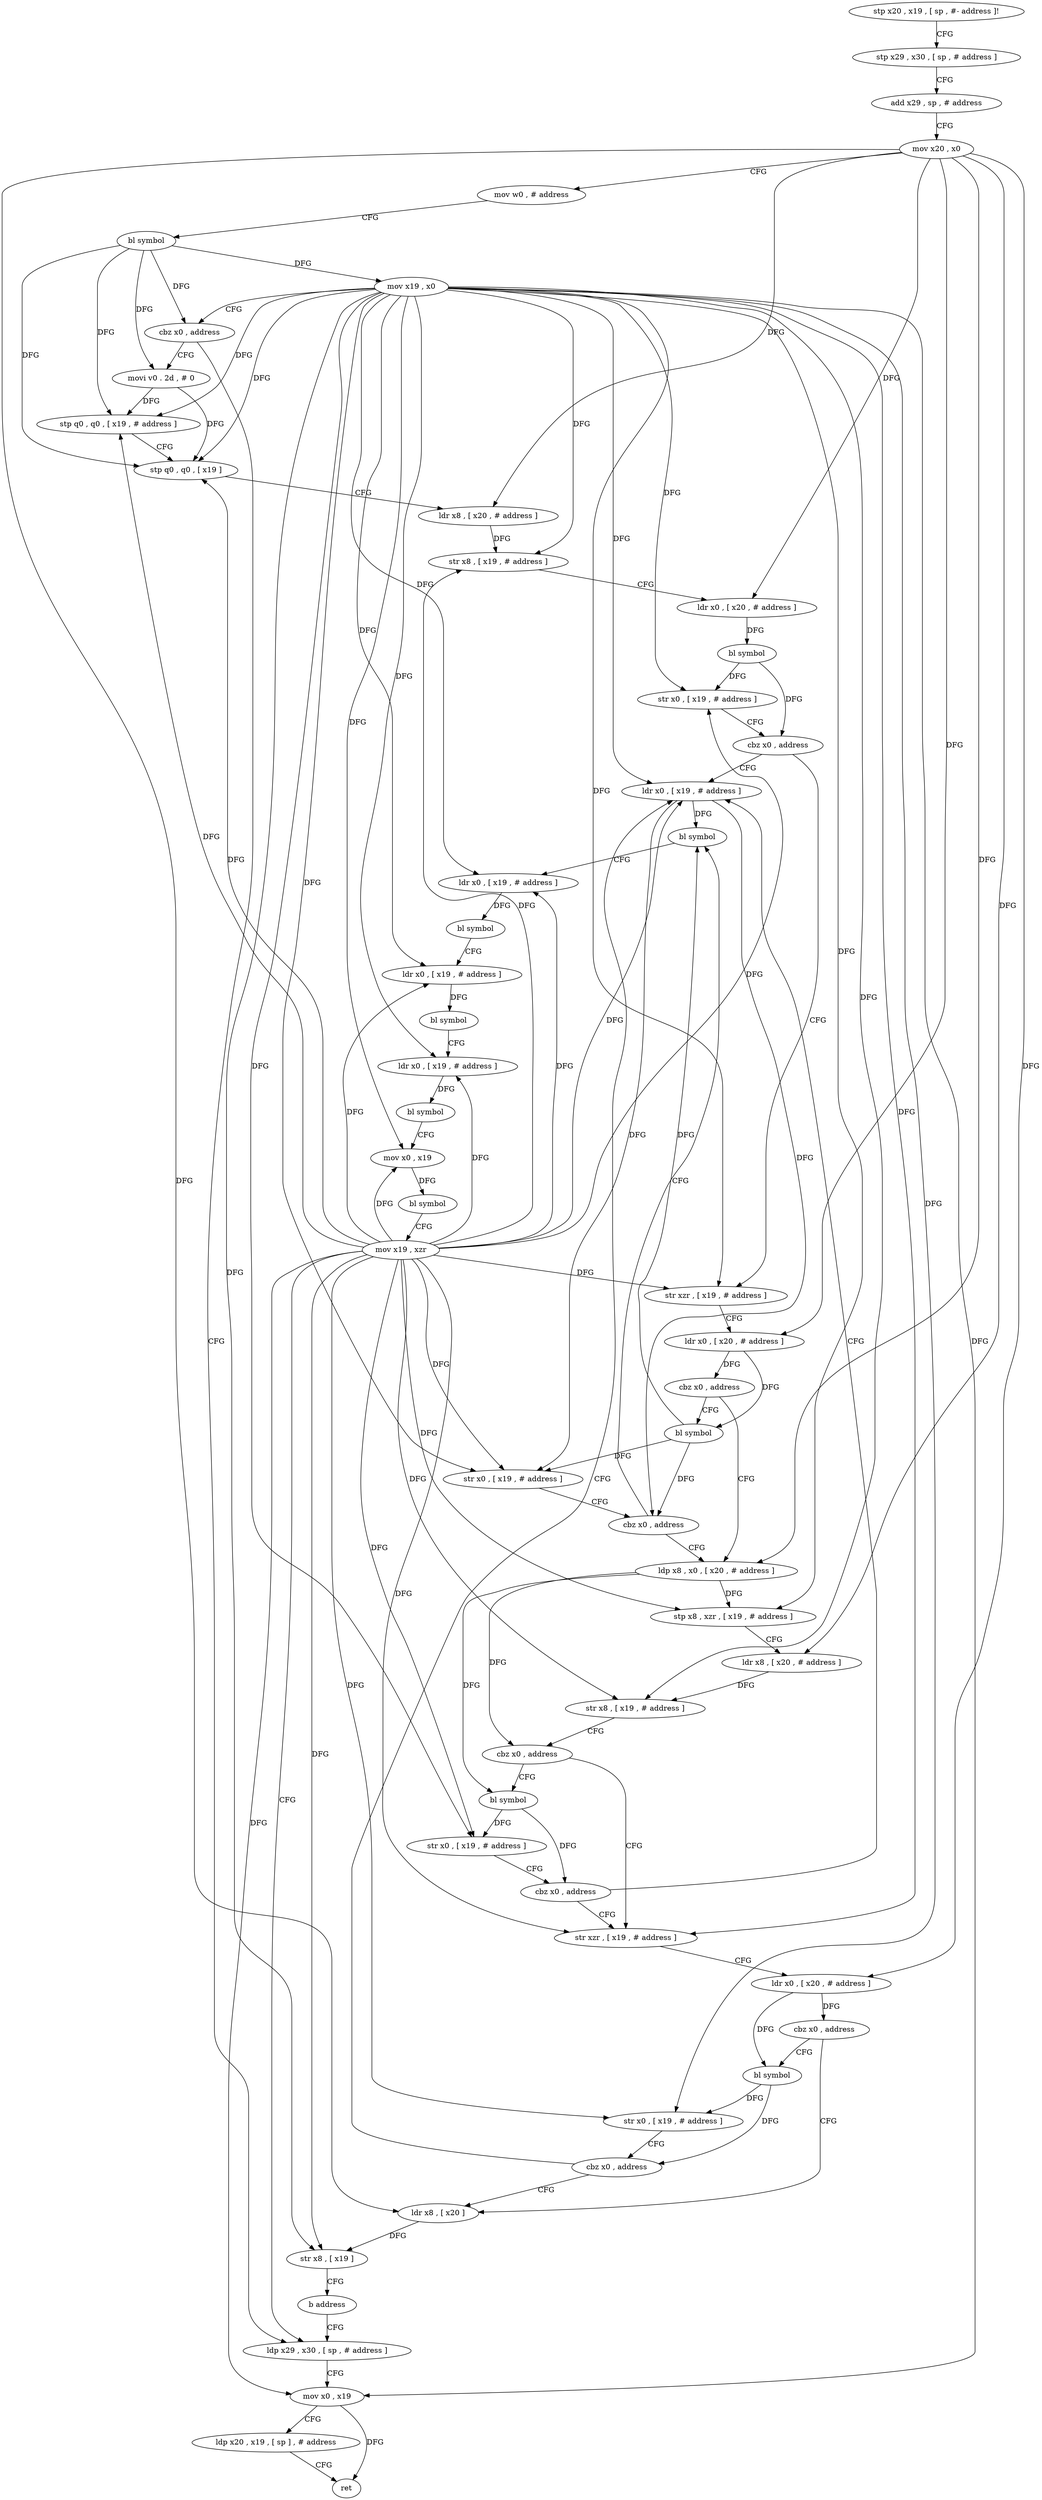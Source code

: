 digraph "func" {
"76588" [label = "stp x20 , x19 , [ sp , #- address ]!" ]
"76592" [label = "stp x29 , x30 , [ sp , # address ]" ]
"76596" [label = "add x29 , sp , # address" ]
"76600" [label = "mov x20 , x0" ]
"76604" [label = "mov w0 , # address" ]
"76608" [label = "bl symbol" ]
"76612" [label = "mov x19 , x0" ]
"76616" [label = "cbz x0 , address" ]
"76792" [label = "ldp x29 , x30 , [ sp , # address ]" ]
"76620" [label = "movi v0 . 2d , # 0" ]
"76796" [label = "mov x0 , x19" ]
"76800" [label = "ldp x20 , x19 , [ sp ] , # address" ]
"76804" [label = "ret" ]
"76624" [label = "stp q0 , q0 , [ x19 , # address ]" ]
"76628" [label = "stp q0 , q0 , [ x19 ]" ]
"76632" [label = "ldr x8 , [ x20 , # address ]" ]
"76636" [label = "str x8 , [ x19 , # address ]" ]
"76640" [label = "ldr x0 , [ x20 , # address ]" ]
"76644" [label = "bl symbol" ]
"76648" [label = "str x0 , [ x19 , # address ]" ]
"76652" [label = "cbz x0 , address" ]
"76748" [label = "ldr x0 , [ x19 , # address ]" ]
"76656" [label = "str xzr , [ x19 , # address ]" ]
"76752" [label = "bl symbol" ]
"76660" [label = "ldr x0 , [ x20 , # address ]" ]
"76664" [label = "cbz x0 , address" ]
"76680" [label = "ldp x8 , x0 , [ x20 , # address ]" ]
"76668" [label = "bl symbol" ]
"76684" [label = "stp x8 , xzr , [ x19 , # address ]" ]
"76688" [label = "ldr x8 , [ x20 , # address ]" ]
"76692" [label = "str x8 , [ x19 , # address ]" ]
"76696" [label = "cbz x0 , address" ]
"76712" [label = "str xzr , [ x19 , # address ]" ]
"76700" [label = "bl symbol" ]
"76672" [label = "str x0 , [ x19 , # address ]" ]
"76676" [label = "cbz x0 , address" ]
"76716" [label = "ldr x0 , [ x20 , # address ]" ]
"76720" [label = "cbz x0 , address" ]
"76736" [label = "ldr x8 , [ x20 ]" ]
"76724" [label = "bl symbol" ]
"76704" [label = "str x0 , [ x19 , # address ]" ]
"76708" [label = "cbz x0 , address" ]
"76756" [label = "ldr x0 , [ x19 , # address ]" ]
"76760" [label = "bl symbol" ]
"76764" [label = "ldr x0 , [ x19 , # address ]" ]
"76768" [label = "bl symbol" ]
"76772" [label = "ldr x0 , [ x19 , # address ]" ]
"76776" [label = "bl symbol" ]
"76780" [label = "mov x0 , x19" ]
"76784" [label = "bl symbol" ]
"76788" [label = "mov x19 , xzr" ]
"76740" [label = "str x8 , [ x19 ]" ]
"76744" [label = "b address" ]
"76728" [label = "str x0 , [ x19 , # address ]" ]
"76732" [label = "cbz x0 , address" ]
"76588" -> "76592" [ label = "CFG" ]
"76592" -> "76596" [ label = "CFG" ]
"76596" -> "76600" [ label = "CFG" ]
"76600" -> "76604" [ label = "CFG" ]
"76600" -> "76632" [ label = "DFG" ]
"76600" -> "76640" [ label = "DFG" ]
"76600" -> "76660" [ label = "DFG" ]
"76600" -> "76680" [ label = "DFG" ]
"76600" -> "76688" [ label = "DFG" ]
"76600" -> "76716" [ label = "DFG" ]
"76600" -> "76736" [ label = "DFG" ]
"76604" -> "76608" [ label = "CFG" ]
"76608" -> "76612" [ label = "DFG" ]
"76608" -> "76616" [ label = "DFG" ]
"76608" -> "76620" [ label = "DFG" ]
"76608" -> "76624" [ label = "DFG" ]
"76608" -> "76628" [ label = "DFG" ]
"76612" -> "76616" [ label = "CFG" ]
"76612" -> "76796" [ label = "DFG" ]
"76612" -> "76624" [ label = "DFG" ]
"76612" -> "76628" [ label = "DFG" ]
"76612" -> "76636" [ label = "DFG" ]
"76612" -> "76648" [ label = "DFG" ]
"76612" -> "76748" [ label = "DFG" ]
"76612" -> "76656" [ label = "DFG" ]
"76612" -> "76756" [ label = "DFG" ]
"76612" -> "76764" [ label = "DFG" ]
"76612" -> "76772" [ label = "DFG" ]
"76612" -> "76780" [ label = "DFG" ]
"76612" -> "76684" [ label = "DFG" ]
"76612" -> "76692" [ label = "DFG" ]
"76612" -> "76672" [ label = "DFG" ]
"76612" -> "76712" [ label = "DFG" ]
"76612" -> "76704" [ label = "DFG" ]
"76612" -> "76740" [ label = "DFG" ]
"76612" -> "76728" [ label = "DFG" ]
"76616" -> "76792" [ label = "CFG" ]
"76616" -> "76620" [ label = "CFG" ]
"76792" -> "76796" [ label = "CFG" ]
"76620" -> "76624" [ label = "DFG" ]
"76620" -> "76628" [ label = "DFG" ]
"76796" -> "76800" [ label = "CFG" ]
"76796" -> "76804" [ label = "DFG" ]
"76800" -> "76804" [ label = "CFG" ]
"76624" -> "76628" [ label = "CFG" ]
"76628" -> "76632" [ label = "CFG" ]
"76632" -> "76636" [ label = "DFG" ]
"76636" -> "76640" [ label = "CFG" ]
"76640" -> "76644" [ label = "DFG" ]
"76644" -> "76648" [ label = "DFG" ]
"76644" -> "76652" [ label = "DFG" ]
"76648" -> "76652" [ label = "CFG" ]
"76652" -> "76748" [ label = "CFG" ]
"76652" -> "76656" [ label = "CFG" ]
"76748" -> "76752" [ label = "DFG" ]
"76748" -> "76672" [ label = "DFG" ]
"76748" -> "76676" [ label = "DFG" ]
"76656" -> "76660" [ label = "CFG" ]
"76752" -> "76756" [ label = "CFG" ]
"76660" -> "76664" [ label = "DFG" ]
"76660" -> "76668" [ label = "DFG" ]
"76664" -> "76680" [ label = "CFG" ]
"76664" -> "76668" [ label = "CFG" ]
"76680" -> "76684" [ label = "DFG" ]
"76680" -> "76696" [ label = "DFG" ]
"76680" -> "76700" [ label = "DFG" ]
"76668" -> "76672" [ label = "DFG" ]
"76668" -> "76752" [ label = "DFG" ]
"76668" -> "76676" [ label = "DFG" ]
"76684" -> "76688" [ label = "CFG" ]
"76688" -> "76692" [ label = "DFG" ]
"76692" -> "76696" [ label = "CFG" ]
"76696" -> "76712" [ label = "CFG" ]
"76696" -> "76700" [ label = "CFG" ]
"76712" -> "76716" [ label = "CFG" ]
"76700" -> "76704" [ label = "DFG" ]
"76700" -> "76708" [ label = "DFG" ]
"76672" -> "76676" [ label = "CFG" ]
"76676" -> "76752" [ label = "CFG" ]
"76676" -> "76680" [ label = "CFG" ]
"76716" -> "76720" [ label = "DFG" ]
"76716" -> "76724" [ label = "DFG" ]
"76720" -> "76736" [ label = "CFG" ]
"76720" -> "76724" [ label = "CFG" ]
"76736" -> "76740" [ label = "DFG" ]
"76724" -> "76728" [ label = "DFG" ]
"76724" -> "76732" [ label = "DFG" ]
"76704" -> "76708" [ label = "CFG" ]
"76708" -> "76748" [ label = "CFG" ]
"76708" -> "76712" [ label = "CFG" ]
"76756" -> "76760" [ label = "DFG" ]
"76760" -> "76764" [ label = "CFG" ]
"76764" -> "76768" [ label = "DFG" ]
"76768" -> "76772" [ label = "CFG" ]
"76772" -> "76776" [ label = "DFG" ]
"76776" -> "76780" [ label = "CFG" ]
"76780" -> "76784" [ label = "DFG" ]
"76784" -> "76788" [ label = "CFG" ]
"76788" -> "76792" [ label = "CFG" ]
"76788" -> "76796" [ label = "DFG" ]
"76788" -> "76748" [ label = "DFG" ]
"76788" -> "76656" [ label = "DFG" ]
"76788" -> "76756" [ label = "DFG" ]
"76788" -> "76764" [ label = "DFG" ]
"76788" -> "76772" [ label = "DFG" ]
"76788" -> "76780" [ label = "DFG" ]
"76788" -> "76624" [ label = "DFG" ]
"76788" -> "76628" [ label = "DFG" ]
"76788" -> "76636" [ label = "DFG" ]
"76788" -> "76648" [ label = "DFG" ]
"76788" -> "76684" [ label = "DFG" ]
"76788" -> "76692" [ label = "DFG" ]
"76788" -> "76672" [ label = "DFG" ]
"76788" -> "76712" [ label = "DFG" ]
"76788" -> "76704" [ label = "DFG" ]
"76788" -> "76740" [ label = "DFG" ]
"76788" -> "76728" [ label = "DFG" ]
"76740" -> "76744" [ label = "CFG" ]
"76744" -> "76792" [ label = "CFG" ]
"76728" -> "76732" [ label = "CFG" ]
"76732" -> "76748" [ label = "CFG" ]
"76732" -> "76736" [ label = "CFG" ]
}
